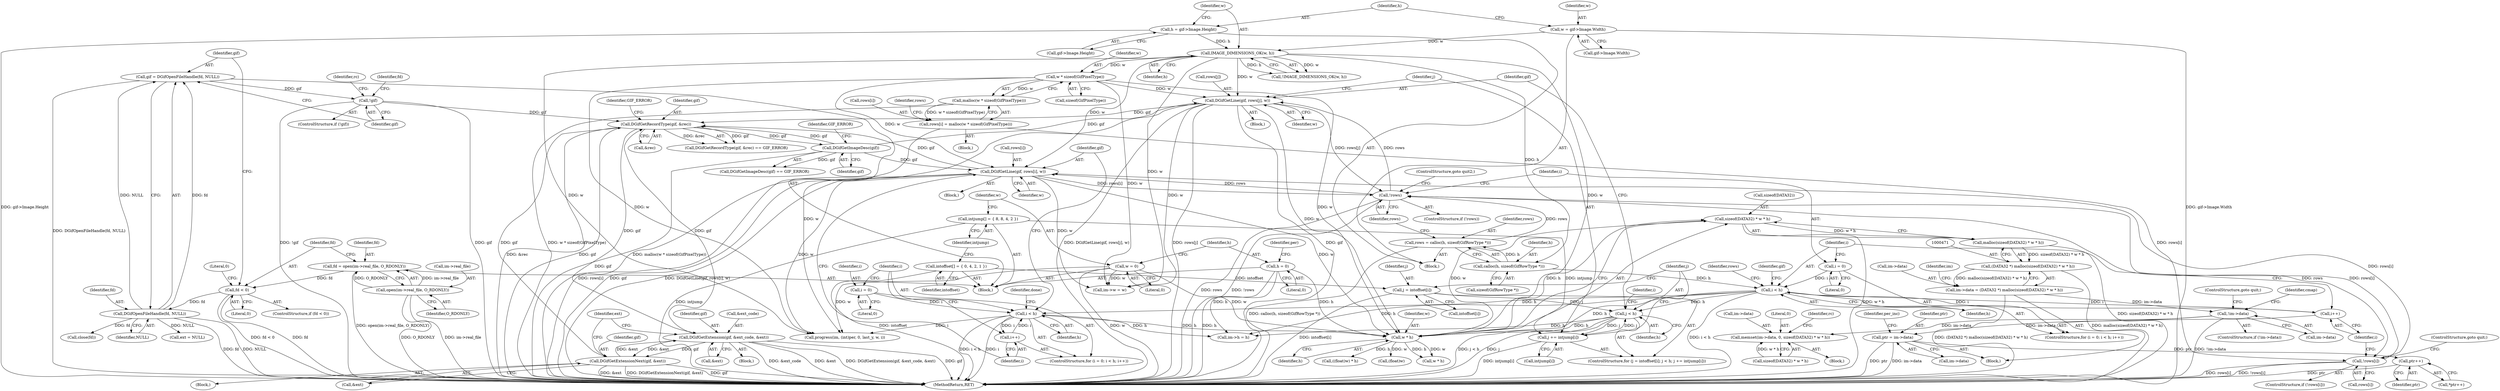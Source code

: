 digraph "0_enlightment_39641e74a560982fbf93f29bf96b37d27803cb56@API" {
"1000473" [label="(Call,sizeof(DATA32) * w * h)"];
"1000476" [label="(Call,w * h)"];
"1000319" [label="(Call,DGifGetLine(gif, rows[j], w))"];
"1000225" [label="(Call,DGifGetImageDesc(gif))"];
"1000206" [label="(Call,DGifGetRecordType(gif, &rec))"];
"1000391" [label="(Call,DGifGetExtensionNext(gif, &ext))"];
"1000357" [label="(Call,DGifGetExtension(gif, &ext_code, &ext))"];
"1000337" [label="(Call,DGifGetLine(gif, rows[i], w))"];
"1000282" [label="(Call,!rows[i])"];
"1000259" [label="(Call,!rows)"];
"1000252" [label="(Call,rows = calloc(h, sizeof(GifRowType *)))"];
"1000254" [label="(Call,calloc(h, sizeof(GifRowType *)))"];
"1000248" [label="(Call,IMAGE_DIMENSIONS_OK(w, h))"];
"1000232" [label="(Call,w = gif->Image.Width)"];
"1000239" [label="(Call,h = gif->Image.Height)"];
"1000272" [label="(Call,rows[i] = malloc(w * sizeof(GifPixelType)))"];
"1000276" [label="(Call,malloc(w * sizeof(GifPixelType)))"];
"1000277" [label="(Call,w * sizeof(GifPixelType))"];
"1000192" [label="(Call,!gif)"];
"1000186" [label="(Call,gif = DGifOpenFileHandle(fd, NULL))"];
"1000188" [label="(Call,DGifOpenFileHandle(fd, NULL))"];
"1000181" [label="(Call,fd < 0)"];
"1000173" [label="(Call,fd = open(im->real_file, O_RDONLY))"];
"1000175" [label="(Call,open(im->real_file, O_RDONLY))"];
"1000135" [label="(Call,w = 0)"];
"1000310" [label="(Call,j < h)"];
"1000305" [label="(Call,j = intoffset[i])"];
"1000116" [label="(Call,intoffset[] = { 0, 4, 2, 1 })"];
"1000313" [label="(Call,j += intjump[i])"];
"1000119" [label="(Call,intjump[] = { 8, 8, 4, 2 })"];
"1000266" [label="(Call,i < h)"];
"1000263" [label="(Call,i = 0)"];
"1000269" [label="(Call,i++)"];
"1000331" [label="(Call,i < h)"];
"1000328" [label="(Call,i = 0)"];
"1000334" [label="(Call,i++)"];
"1000139" [label="(Call,h = 0)"];
"1000472" [label="(Call,malloc(sizeof(DATA32) * w * h))"];
"1000470" [label="(Call,(DATA32 *) malloc(sizeof(DATA32) * w * h))"];
"1000466" [label="(Call,im->data = (DATA32 *) malloc(sizeof(DATA32) * w * h))"];
"1000480" [label="(Call,!im->data)"];
"1000489" [label="(Call,memset(im->data, 0, sizeof(DATA32) * w * h))"];
"1000504" [label="(Call,ptr = im->data)"];
"1000529" [label="(Call,ptr++)"];
"1000334" [label="(Call,i++)"];
"1000530" [label="(Identifier,ptr)"];
"1000253" [label="(Identifier,rows)"];
"1000487" [label="(Identifier,cmap)"];
"1000481" [label="(Call,im->data)"];
"1000264" [label="(Identifier,i)"];
"1000336" [label="(Block,)"];
"1000119" [label="(Call,intjump[] = { 8, 8, 4, 2 })"];
"1000484" [label="(ControlStructure,goto quit;)"];
"1000339" [label="(Call,rows[i])"];
"1000466" [label="(Call,im->data = (DATA32 *) malloc(sizeof(DATA32) * w * h))"];
"1000208" [label="(Call,&rec)"];
"1000392" [label="(Identifier,gif)"];
"1000333" [label="(Identifier,h)"];
"1000358" [label="(Identifier,gif)"];
"1000224" [label="(Call,DGifGetImageDesc(gif) == GIF_ERROR)"];
"1000263" [label="(Call,i = 0)"];
"1000324" [label="(Identifier,w)"];
"1000210" [label="(Identifier,GIF_ERROR)"];
"1000514" [label="(Call,(float)w)"];
"1000270" [label="(Identifier,i)"];
"1000174" [label="(Identifier,fd)"];
"1000315" [label="(Call,intjump[i])"];
"1000627" [label="(Call,progress(im, (int)per, 0, last_y, w, i))"];
"1000302" [label="(Identifier,i)"];
"1000284" [label="(Identifier,rows)"];
"1000497" [label="(Call,w * h)"];
"1000332" [label="(Identifier,i)"];
"1000272" [label="(Call,rows[i] = malloc(w * sizeof(GifPixelType)))"];
"1000444" [label="(Block,)"];
"1000225" [label="(Call,DGifGetImageDesc(gif))"];
"1000493" [label="(Literal,0)"];
"1000331" [label="(Call,i < h)"];
"1000361" [label="(Call,&ext)"];
"1000342" [label="(Identifier,w)"];
"1000501" [label="(Identifier,rc)"];
"1000338" [label="(Identifier,gif)"];
"1000250" [label="(Identifier,h)"];
"1000489" [label="(Call,memset(im->data, 0, sizeof(DATA32) * w * h))"];
"1000179" [label="(Identifier,O_RDONLY)"];
"1000195" [label="(Call,close(fd))"];
"1000290" [label="(Identifier,gif)"];
"1000357" [label="(Call,DGifGetExtension(gif, &ext_code, &ext))"];
"1000306" [label="(Identifier,j)"];
"1000193" [label="(Identifier,gif)"];
"1000529" [label="(Call,ptr++)"];
"1000269" [label="(Call,i++)"];
"1000311" [label="(Identifier,j)"];
"1000477" [label="(Identifier,w)"];
"1000467" [label="(Call,im->data)"];
"1000120" [label="(Identifier,intjump)"];
"1000283" [label="(Call,rows[i])"];
"1000312" [label="(Identifier,h)"];
"1000480" [label="(Call,!im->data)"];
"1000276" [label="(Call,malloc(w * sizeof(GifPixelType)))"];
"1000173" [label="(Call,fd = open(im->real_file, O_RDONLY))"];
"1000206" [label="(Call,DGifGetRecordType(gif, &rec))"];
"1000226" [label="(Identifier,gif)"];
"1000186" [label="(Call,gif = DGifOpenFileHandle(fd, NULL))"];
"1000176" [label="(Call,im->real_file)"];
"1000528" [label="(Call,*ptr++)"];
"1000248" [label="(Call,IMAGE_DIMENSIONS_OK(w, h))"];
"1000354" [label="(Call,ext = NULL)"];
"1000136" [label="(Identifier,w)"];
"1000116" [label="(Call,intoffset[] = { 0, 4, 2, 1 })"];
"1000472" [label="(Call,malloc(sizeof(DATA32) * w * h))"];
"1000318" [label="(Block,)"];
"1000259" [label="(Call,!rows)"];
"1000513" [label="(Call,((float)w) * h)"];
"1000205" [label="(Call,DGifGetRecordType(gif, &rec) == GIF_ERROR)"];
"1000351" [label="(Block,)"];
"1000476" [label="(Call,w * h)"];
"1000305" [label="(Call,j = intoffset[i])"];
"1000335" [label="(Identifier,i)"];
"1000314" [label="(Identifier,j)"];
"1000255" [label="(Identifier,h)"];
"1000183" [label="(Literal,0)"];
"1000267" [label="(Identifier,i)"];
"1000274" [label="(Identifier,rows)"];
"1000232" [label="(Call,w = gif->Image.Width)"];
"1000271" [label="(Block,)"];
"1000473" [label="(Call,sizeof(DATA32) * w * h)"];
"1000310" [label="(Call,j < h)"];
"1000254" [label="(Call,calloc(h, sizeof(GifRowType *)))"];
"1000494" [label="(Call,sizeof(DATA32) * w * h)"];
"1000282" [label="(Call,!rows[i])"];
"1000286" [label="(ControlStructure,goto quit;)"];
"1000320" [label="(Identifier,gif)"];
"1000307" [label="(Call,intoffset[i])"];
"1000266" [label="(Call,i < h)"];
"1000328" [label="(Call,i = 0)"];
"1000420" [label="(Call,im->h = h)"];
"1000273" [label="(Call,rows[i])"];
"1000504" [label="(Call,ptr = im->data)"];
"1000281" [label="(ControlStructure,if (!rows[i]))"];
"1000247" [label="(Call,!IMAGE_DIMENSIONS_OK(w, h))"];
"1000189" [label="(Identifier,fd)"];
"1000144" [label="(Identifier,per)"];
"1000240" [label="(Identifier,h)"];
"1000313" [label="(Call,j += intjump[i])"];
"1000260" [label="(Identifier,rows)"];
"1000117" [label="(Identifier,intoffset)"];
"1000141" [label="(Literal,0)"];
"1000252" [label="(Call,rows = calloc(h, sizeof(GifRowType *)))"];
"1000470" [label="(Call,(DATA32 *) malloc(sizeof(DATA32) * w * h))"];
"1000222" [label="(Block,)"];
"1000474" [label="(Call,sizeof(DATA32))"];
"1000187" [label="(Identifier,gif)"];
"1000227" [label="(Identifier,GIF_ERROR)"];
"1000191" [label="(ControlStructure,if (!gif))"];
"1000344" [label="(Identifier,done)"];
"1000506" [label="(Call,im->data)"];
"1000190" [label="(Identifier,NULL)"];
"1000319" [label="(Call,DGifGetLine(gif, rows[j], w))"];
"1000327" [label="(ControlStructure,for (i = 0; i < h; i++))"];
"1000393" [label="(Call,&ext)"];
"1000644" [label="(MethodReturn,RET)"];
"1000239" [label="(Call,h = gif->Image.Height)"];
"1000137" [label="(Literal,0)"];
"1000140" [label="(Identifier,h)"];
"1000505" [label="(Identifier,ptr)"];
"1000175" [label="(Call,open(im->real_file, O_RDONLY))"];
"1000139" [label="(Call,h = 0)"];
"1000321" [label="(Call,rows[j])"];
"1000359" [label="(Call,&ext_code)"];
"1000478" [label="(Identifier,h)"];
"1000200" [label="(Identifier,rc)"];
"1000482" [label="(Identifier,im)"];
"1000207" [label="(Identifier,gif)"];
"1000510" [label="(Identifier,per_inc)"];
"1000114" [label="(Block,)"];
"1000265" [label="(Literal,0)"];
"1000268" [label="(Identifier,h)"];
"1000479" [label="(ControlStructure,if (!im->data))"];
"1000258" [label="(ControlStructure,if (!rows))"];
"1000488" [label="(Block,)"];
"1000262" [label="(ControlStructure,for (i = 0; i < h; i++))"];
"1000364" [label="(Identifier,ext)"];
"1000180" [label="(ControlStructure,if (fd < 0))"];
"1000256" [label="(Call,sizeof(GifRowType *))"];
"1000241" [label="(Call,gif->Image.Height)"];
"1000185" [label="(Literal,0)"];
"1000135" [label="(Call,w = 0)"];
"1000181" [label="(Call,fd < 0)"];
"1000233" [label="(Identifier,w)"];
"1000391" [label="(Call,DGifGetExtensionNext(gif, &ext))"];
"1000490" [label="(Call,im->data)"];
"1000415" [label="(Call,im->w = w)"];
"1000192" [label="(Call,!gif)"];
"1000196" [label="(Identifier,fd)"];
"1000188" [label="(Call,DGifOpenFileHandle(fd, NULL))"];
"1000304" [label="(ControlStructure,for (j = intoffset[i]; j < h; j += intjump[i]))"];
"1000329" [label="(Identifier,i)"];
"1000365" [label="(Block,)"];
"1000330" [label="(Literal,0)"];
"1000278" [label="(Identifier,w)"];
"1000261" [label="(ControlStructure,goto quit2;)"];
"1000234" [label="(Call,gif->Image.Width)"];
"1000182" [label="(Identifier,fd)"];
"1000279" [label="(Call,sizeof(GifPixelType))"];
"1000337" [label="(Call,DGifGetLine(gif, rows[i], w))"];
"1000249" [label="(Identifier,w)"];
"1000277" [label="(Call,w * sizeof(GifPixelType))"];
"1000473" -> "1000472"  [label="AST: "];
"1000473" -> "1000476"  [label="CFG: "];
"1000474" -> "1000473"  [label="AST: "];
"1000476" -> "1000473"  [label="AST: "];
"1000472" -> "1000473"  [label="CFG: "];
"1000473" -> "1000644"  [label="DDG: w * h"];
"1000473" -> "1000472"  [label="DDG: w * h"];
"1000476" -> "1000473"  [label="DDG: w"];
"1000476" -> "1000473"  [label="DDG: h"];
"1000476" -> "1000478"  [label="CFG: "];
"1000477" -> "1000476"  [label="AST: "];
"1000478" -> "1000476"  [label="AST: "];
"1000319" -> "1000476"  [label="DDG: w"];
"1000135" -> "1000476"  [label="DDG: w"];
"1000248" -> "1000476"  [label="DDG: w"];
"1000337" -> "1000476"  [label="DDG: w"];
"1000277" -> "1000476"  [label="DDG: w"];
"1000310" -> "1000476"  [label="DDG: h"];
"1000331" -> "1000476"  [label="DDG: h"];
"1000139" -> "1000476"  [label="DDG: h"];
"1000266" -> "1000476"  [label="DDG: h"];
"1000476" -> "1000497"  [label="DDG: w"];
"1000476" -> "1000497"  [label="DDG: h"];
"1000476" -> "1000514"  [label="DDG: w"];
"1000476" -> "1000513"  [label="DDG: h"];
"1000319" -> "1000318"  [label="AST: "];
"1000319" -> "1000324"  [label="CFG: "];
"1000320" -> "1000319"  [label="AST: "];
"1000321" -> "1000319"  [label="AST: "];
"1000324" -> "1000319"  [label="AST: "];
"1000314" -> "1000319"  [label="CFG: "];
"1000319" -> "1000644"  [label="DDG: DGifGetLine(gif, rows[j], w)"];
"1000319" -> "1000644"  [label="DDG: rows[j]"];
"1000319" -> "1000644"  [label="DDG: gif"];
"1000319" -> "1000206"  [label="DDG: gif"];
"1000319" -> "1000259"  [label="DDG: rows[j]"];
"1000225" -> "1000319"  [label="DDG: gif"];
"1000259" -> "1000319"  [label="DDG: rows"];
"1000277" -> "1000319"  [label="DDG: w"];
"1000248" -> "1000319"  [label="DDG: w"];
"1000319" -> "1000415"  [label="DDG: w"];
"1000319" -> "1000627"  [label="DDG: w"];
"1000225" -> "1000224"  [label="AST: "];
"1000225" -> "1000226"  [label="CFG: "];
"1000226" -> "1000225"  [label="AST: "];
"1000227" -> "1000225"  [label="CFG: "];
"1000225" -> "1000644"  [label="DDG: gif"];
"1000225" -> "1000206"  [label="DDG: gif"];
"1000225" -> "1000224"  [label="DDG: gif"];
"1000206" -> "1000225"  [label="DDG: gif"];
"1000225" -> "1000337"  [label="DDG: gif"];
"1000206" -> "1000205"  [label="AST: "];
"1000206" -> "1000208"  [label="CFG: "];
"1000207" -> "1000206"  [label="AST: "];
"1000208" -> "1000206"  [label="AST: "];
"1000210" -> "1000206"  [label="CFG: "];
"1000206" -> "1000644"  [label="DDG: &rec"];
"1000206" -> "1000644"  [label="DDG: gif"];
"1000206" -> "1000205"  [label="DDG: gif"];
"1000206" -> "1000205"  [label="DDG: &rec"];
"1000391" -> "1000206"  [label="DDG: gif"];
"1000337" -> "1000206"  [label="DDG: gif"];
"1000192" -> "1000206"  [label="DDG: gif"];
"1000357" -> "1000206"  [label="DDG: gif"];
"1000206" -> "1000357"  [label="DDG: gif"];
"1000391" -> "1000365"  [label="AST: "];
"1000391" -> "1000393"  [label="CFG: "];
"1000392" -> "1000391"  [label="AST: "];
"1000393" -> "1000391"  [label="AST: "];
"1000364" -> "1000391"  [label="CFG: "];
"1000391" -> "1000644"  [label="DDG: gif"];
"1000391" -> "1000644"  [label="DDG: &ext"];
"1000391" -> "1000644"  [label="DDG: DGifGetExtensionNext(gif, &ext)"];
"1000391" -> "1000357"  [label="DDG: &ext"];
"1000357" -> "1000391"  [label="DDG: gif"];
"1000357" -> "1000391"  [label="DDG: &ext"];
"1000357" -> "1000351"  [label="AST: "];
"1000357" -> "1000361"  [label="CFG: "];
"1000358" -> "1000357"  [label="AST: "];
"1000359" -> "1000357"  [label="AST: "];
"1000361" -> "1000357"  [label="AST: "];
"1000364" -> "1000357"  [label="CFG: "];
"1000357" -> "1000644"  [label="DDG: &ext"];
"1000357" -> "1000644"  [label="DDG: DGifGetExtension(gif, &ext_code, &ext)"];
"1000357" -> "1000644"  [label="DDG: gif"];
"1000357" -> "1000644"  [label="DDG: &ext_code"];
"1000337" -> "1000336"  [label="AST: "];
"1000337" -> "1000342"  [label="CFG: "];
"1000338" -> "1000337"  [label="AST: "];
"1000339" -> "1000337"  [label="AST: "];
"1000342" -> "1000337"  [label="AST: "];
"1000335" -> "1000337"  [label="CFG: "];
"1000337" -> "1000644"  [label="DDG: rows[i]"];
"1000337" -> "1000644"  [label="DDG: gif"];
"1000337" -> "1000644"  [label="DDG: DGifGetLine(gif, rows[i], w)"];
"1000337" -> "1000259"  [label="DDG: rows[i]"];
"1000282" -> "1000337"  [label="DDG: rows[i]"];
"1000259" -> "1000337"  [label="DDG: rows"];
"1000248" -> "1000337"  [label="DDG: w"];
"1000277" -> "1000337"  [label="DDG: w"];
"1000337" -> "1000415"  [label="DDG: w"];
"1000337" -> "1000627"  [label="DDG: w"];
"1000282" -> "1000281"  [label="AST: "];
"1000282" -> "1000283"  [label="CFG: "];
"1000283" -> "1000282"  [label="AST: "];
"1000286" -> "1000282"  [label="CFG: "];
"1000270" -> "1000282"  [label="CFG: "];
"1000282" -> "1000644"  [label="DDG: !rows[i]"];
"1000282" -> "1000644"  [label="DDG: rows[i]"];
"1000282" -> "1000259"  [label="DDG: rows[i]"];
"1000259" -> "1000282"  [label="DDG: rows"];
"1000272" -> "1000282"  [label="DDG: rows[i]"];
"1000259" -> "1000258"  [label="AST: "];
"1000259" -> "1000260"  [label="CFG: "];
"1000260" -> "1000259"  [label="AST: "];
"1000261" -> "1000259"  [label="CFG: "];
"1000264" -> "1000259"  [label="CFG: "];
"1000259" -> "1000644"  [label="DDG: !rows"];
"1000259" -> "1000644"  [label="DDG: rows"];
"1000252" -> "1000259"  [label="DDG: rows"];
"1000252" -> "1000222"  [label="AST: "];
"1000252" -> "1000254"  [label="CFG: "];
"1000253" -> "1000252"  [label="AST: "];
"1000254" -> "1000252"  [label="AST: "];
"1000260" -> "1000252"  [label="CFG: "];
"1000252" -> "1000644"  [label="DDG: calloc(h, sizeof(GifRowType *))"];
"1000254" -> "1000252"  [label="DDG: h"];
"1000254" -> "1000256"  [label="CFG: "];
"1000255" -> "1000254"  [label="AST: "];
"1000256" -> "1000254"  [label="AST: "];
"1000248" -> "1000254"  [label="DDG: h"];
"1000254" -> "1000266"  [label="DDG: h"];
"1000248" -> "1000247"  [label="AST: "];
"1000248" -> "1000250"  [label="CFG: "];
"1000249" -> "1000248"  [label="AST: "];
"1000250" -> "1000248"  [label="AST: "];
"1000247" -> "1000248"  [label="CFG: "];
"1000248" -> "1000247"  [label="DDG: w"];
"1000248" -> "1000247"  [label="DDG: h"];
"1000232" -> "1000248"  [label="DDG: w"];
"1000239" -> "1000248"  [label="DDG: h"];
"1000248" -> "1000277"  [label="DDG: w"];
"1000248" -> "1000415"  [label="DDG: w"];
"1000248" -> "1000627"  [label="DDG: w"];
"1000232" -> "1000222"  [label="AST: "];
"1000232" -> "1000234"  [label="CFG: "];
"1000233" -> "1000232"  [label="AST: "];
"1000234" -> "1000232"  [label="AST: "];
"1000240" -> "1000232"  [label="CFG: "];
"1000232" -> "1000644"  [label="DDG: gif->Image.Width"];
"1000239" -> "1000222"  [label="AST: "];
"1000239" -> "1000241"  [label="CFG: "];
"1000240" -> "1000239"  [label="AST: "];
"1000241" -> "1000239"  [label="AST: "];
"1000249" -> "1000239"  [label="CFG: "];
"1000239" -> "1000644"  [label="DDG: gif->Image.Height"];
"1000272" -> "1000271"  [label="AST: "];
"1000272" -> "1000276"  [label="CFG: "];
"1000273" -> "1000272"  [label="AST: "];
"1000276" -> "1000272"  [label="AST: "];
"1000284" -> "1000272"  [label="CFG: "];
"1000272" -> "1000644"  [label="DDG: malloc(w * sizeof(GifPixelType))"];
"1000276" -> "1000272"  [label="DDG: w * sizeof(GifPixelType)"];
"1000276" -> "1000277"  [label="CFG: "];
"1000277" -> "1000276"  [label="AST: "];
"1000276" -> "1000644"  [label="DDG: w * sizeof(GifPixelType)"];
"1000277" -> "1000276"  [label="DDG: w"];
"1000277" -> "1000279"  [label="CFG: "];
"1000278" -> "1000277"  [label="AST: "];
"1000279" -> "1000277"  [label="AST: "];
"1000277" -> "1000415"  [label="DDG: w"];
"1000277" -> "1000627"  [label="DDG: w"];
"1000192" -> "1000191"  [label="AST: "];
"1000192" -> "1000193"  [label="CFG: "];
"1000193" -> "1000192"  [label="AST: "];
"1000196" -> "1000192"  [label="CFG: "];
"1000200" -> "1000192"  [label="CFG: "];
"1000192" -> "1000644"  [label="DDG: gif"];
"1000192" -> "1000644"  [label="DDG: !gif"];
"1000186" -> "1000192"  [label="DDG: gif"];
"1000186" -> "1000114"  [label="AST: "];
"1000186" -> "1000188"  [label="CFG: "];
"1000187" -> "1000186"  [label="AST: "];
"1000188" -> "1000186"  [label="AST: "];
"1000193" -> "1000186"  [label="CFG: "];
"1000186" -> "1000644"  [label="DDG: DGifOpenFileHandle(fd, NULL)"];
"1000188" -> "1000186"  [label="DDG: fd"];
"1000188" -> "1000186"  [label="DDG: NULL"];
"1000188" -> "1000190"  [label="CFG: "];
"1000189" -> "1000188"  [label="AST: "];
"1000190" -> "1000188"  [label="AST: "];
"1000188" -> "1000644"  [label="DDG: NULL"];
"1000188" -> "1000644"  [label="DDG: fd"];
"1000181" -> "1000188"  [label="DDG: fd"];
"1000188" -> "1000195"  [label="DDG: fd"];
"1000188" -> "1000354"  [label="DDG: NULL"];
"1000181" -> "1000180"  [label="AST: "];
"1000181" -> "1000183"  [label="CFG: "];
"1000182" -> "1000181"  [label="AST: "];
"1000183" -> "1000181"  [label="AST: "];
"1000185" -> "1000181"  [label="CFG: "];
"1000187" -> "1000181"  [label="CFG: "];
"1000181" -> "1000644"  [label="DDG: fd"];
"1000181" -> "1000644"  [label="DDG: fd < 0"];
"1000173" -> "1000181"  [label="DDG: fd"];
"1000173" -> "1000114"  [label="AST: "];
"1000173" -> "1000175"  [label="CFG: "];
"1000174" -> "1000173"  [label="AST: "];
"1000175" -> "1000173"  [label="AST: "];
"1000182" -> "1000173"  [label="CFG: "];
"1000173" -> "1000644"  [label="DDG: open(im->real_file, O_RDONLY)"];
"1000175" -> "1000173"  [label="DDG: im->real_file"];
"1000175" -> "1000173"  [label="DDG: O_RDONLY"];
"1000175" -> "1000179"  [label="CFG: "];
"1000176" -> "1000175"  [label="AST: "];
"1000179" -> "1000175"  [label="AST: "];
"1000175" -> "1000644"  [label="DDG: O_RDONLY"];
"1000175" -> "1000644"  [label="DDG: im->real_file"];
"1000135" -> "1000114"  [label="AST: "];
"1000135" -> "1000137"  [label="CFG: "];
"1000136" -> "1000135"  [label="AST: "];
"1000137" -> "1000135"  [label="AST: "];
"1000140" -> "1000135"  [label="CFG: "];
"1000135" -> "1000644"  [label="DDG: w"];
"1000135" -> "1000415"  [label="DDG: w"];
"1000135" -> "1000627"  [label="DDG: w"];
"1000310" -> "1000304"  [label="AST: "];
"1000310" -> "1000312"  [label="CFG: "];
"1000311" -> "1000310"  [label="AST: "];
"1000312" -> "1000310"  [label="AST: "];
"1000320" -> "1000310"  [label="CFG: "];
"1000302" -> "1000310"  [label="CFG: "];
"1000310" -> "1000644"  [label="DDG: j < h"];
"1000310" -> "1000644"  [label="DDG: j"];
"1000305" -> "1000310"  [label="DDG: j"];
"1000313" -> "1000310"  [label="DDG: j"];
"1000266" -> "1000310"  [label="DDG: h"];
"1000310" -> "1000313"  [label="DDG: j"];
"1000310" -> "1000420"  [label="DDG: h"];
"1000305" -> "1000304"  [label="AST: "];
"1000305" -> "1000307"  [label="CFG: "];
"1000306" -> "1000305"  [label="AST: "];
"1000307" -> "1000305"  [label="AST: "];
"1000311" -> "1000305"  [label="CFG: "];
"1000305" -> "1000644"  [label="DDG: intoffset[i]"];
"1000116" -> "1000305"  [label="DDG: intoffset"];
"1000116" -> "1000114"  [label="AST: "];
"1000116" -> "1000117"  [label="CFG: "];
"1000117" -> "1000116"  [label="AST: "];
"1000120" -> "1000116"  [label="CFG: "];
"1000116" -> "1000644"  [label="DDG: intoffset"];
"1000313" -> "1000304"  [label="AST: "];
"1000313" -> "1000315"  [label="CFG: "];
"1000314" -> "1000313"  [label="AST: "];
"1000315" -> "1000313"  [label="AST: "];
"1000311" -> "1000313"  [label="CFG: "];
"1000313" -> "1000644"  [label="DDG: intjump[i]"];
"1000119" -> "1000313"  [label="DDG: intjump"];
"1000119" -> "1000114"  [label="AST: "];
"1000119" -> "1000120"  [label="CFG: "];
"1000120" -> "1000119"  [label="AST: "];
"1000136" -> "1000119"  [label="CFG: "];
"1000119" -> "1000644"  [label="DDG: intjump"];
"1000266" -> "1000262"  [label="AST: "];
"1000266" -> "1000268"  [label="CFG: "];
"1000267" -> "1000266"  [label="AST: "];
"1000268" -> "1000266"  [label="AST: "];
"1000274" -> "1000266"  [label="CFG: "];
"1000290" -> "1000266"  [label="CFG: "];
"1000266" -> "1000644"  [label="DDG: i < h"];
"1000263" -> "1000266"  [label="DDG: i"];
"1000269" -> "1000266"  [label="DDG: i"];
"1000266" -> "1000269"  [label="DDG: i"];
"1000266" -> "1000331"  [label="DDG: h"];
"1000266" -> "1000420"  [label="DDG: h"];
"1000263" -> "1000262"  [label="AST: "];
"1000263" -> "1000265"  [label="CFG: "];
"1000264" -> "1000263"  [label="AST: "];
"1000265" -> "1000263"  [label="AST: "];
"1000267" -> "1000263"  [label="CFG: "];
"1000269" -> "1000262"  [label="AST: "];
"1000269" -> "1000270"  [label="CFG: "];
"1000270" -> "1000269"  [label="AST: "];
"1000267" -> "1000269"  [label="CFG: "];
"1000331" -> "1000327"  [label="AST: "];
"1000331" -> "1000333"  [label="CFG: "];
"1000332" -> "1000331"  [label="AST: "];
"1000333" -> "1000331"  [label="AST: "];
"1000338" -> "1000331"  [label="CFG: "];
"1000344" -> "1000331"  [label="CFG: "];
"1000331" -> "1000644"  [label="DDG: i < h"];
"1000331" -> "1000644"  [label="DDG: i"];
"1000328" -> "1000331"  [label="DDG: i"];
"1000334" -> "1000331"  [label="DDG: i"];
"1000331" -> "1000334"  [label="DDG: i"];
"1000331" -> "1000420"  [label="DDG: h"];
"1000331" -> "1000627"  [label="DDG: i"];
"1000328" -> "1000327"  [label="AST: "];
"1000328" -> "1000330"  [label="CFG: "];
"1000329" -> "1000328"  [label="AST: "];
"1000330" -> "1000328"  [label="AST: "];
"1000332" -> "1000328"  [label="CFG: "];
"1000334" -> "1000327"  [label="AST: "];
"1000334" -> "1000335"  [label="CFG: "];
"1000335" -> "1000334"  [label="AST: "];
"1000332" -> "1000334"  [label="CFG: "];
"1000139" -> "1000114"  [label="AST: "];
"1000139" -> "1000141"  [label="CFG: "];
"1000140" -> "1000139"  [label="AST: "];
"1000141" -> "1000139"  [label="AST: "];
"1000144" -> "1000139"  [label="CFG: "];
"1000139" -> "1000644"  [label="DDG: h"];
"1000139" -> "1000420"  [label="DDG: h"];
"1000472" -> "1000470"  [label="AST: "];
"1000470" -> "1000472"  [label="CFG: "];
"1000472" -> "1000644"  [label="DDG: sizeof(DATA32) * w * h"];
"1000472" -> "1000470"  [label="DDG: sizeof(DATA32) * w * h"];
"1000470" -> "1000466"  [label="AST: "];
"1000471" -> "1000470"  [label="AST: "];
"1000466" -> "1000470"  [label="CFG: "];
"1000470" -> "1000644"  [label="DDG: malloc(sizeof(DATA32) * w * h)"];
"1000470" -> "1000466"  [label="DDG: malloc(sizeof(DATA32) * w * h)"];
"1000466" -> "1000444"  [label="AST: "];
"1000467" -> "1000466"  [label="AST: "];
"1000482" -> "1000466"  [label="CFG: "];
"1000466" -> "1000644"  [label="DDG: (DATA32 *) malloc(sizeof(DATA32) * w * h)"];
"1000466" -> "1000480"  [label="DDG: im->data"];
"1000480" -> "1000479"  [label="AST: "];
"1000480" -> "1000481"  [label="CFG: "];
"1000481" -> "1000480"  [label="AST: "];
"1000484" -> "1000480"  [label="CFG: "];
"1000487" -> "1000480"  [label="CFG: "];
"1000480" -> "1000644"  [label="DDG: !im->data"];
"1000480" -> "1000489"  [label="DDG: im->data"];
"1000480" -> "1000504"  [label="DDG: im->data"];
"1000489" -> "1000488"  [label="AST: "];
"1000489" -> "1000494"  [label="CFG: "];
"1000490" -> "1000489"  [label="AST: "];
"1000493" -> "1000489"  [label="AST: "];
"1000494" -> "1000489"  [label="AST: "];
"1000501" -> "1000489"  [label="CFG: "];
"1000494" -> "1000489"  [label="DDG: w * h"];
"1000504" -> "1000444"  [label="AST: "];
"1000504" -> "1000506"  [label="CFG: "];
"1000505" -> "1000504"  [label="AST: "];
"1000506" -> "1000504"  [label="AST: "];
"1000510" -> "1000504"  [label="CFG: "];
"1000504" -> "1000644"  [label="DDG: im->data"];
"1000504" -> "1000644"  [label="DDG: ptr"];
"1000504" -> "1000529"  [label="DDG: ptr"];
"1000529" -> "1000528"  [label="AST: "];
"1000529" -> "1000530"  [label="CFG: "];
"1000530" -> "1000529"  [label="AST: "];
"1000528" -> "1000529"  [label="CFG: "];
"1000529" -> "1000644"  [label="DDG: ptr"];
}
